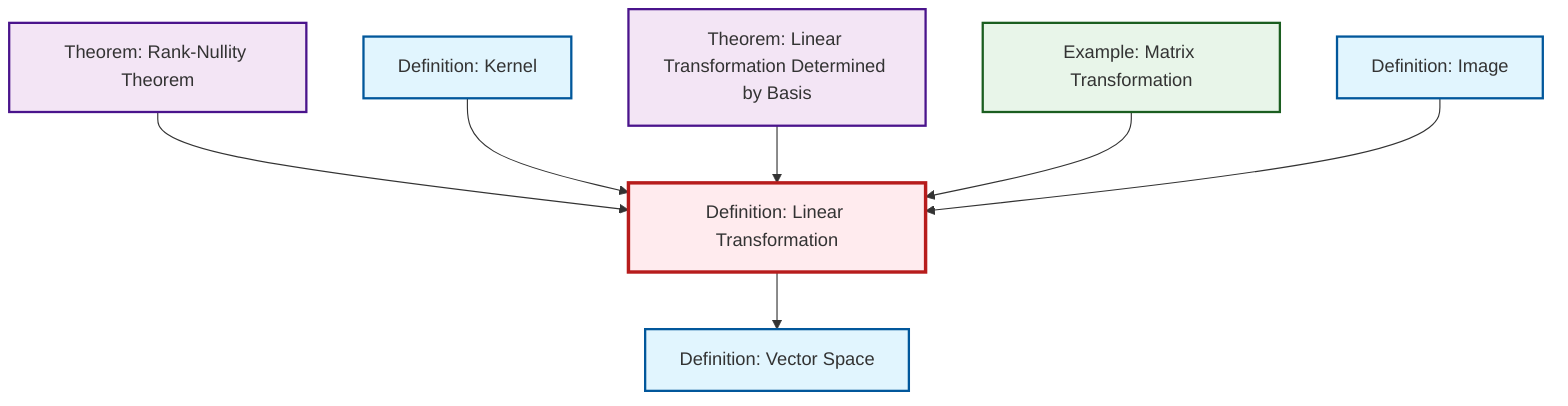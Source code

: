 graph TD
    classDef definition fill:#e1f5fe,stroke:#01579b,stroke-width:2px
    classDef theorem fill:#f3e5f5,stroke:#4a148c,stroke-width:2px
    classDef axiom fill:#fff3e0,stroke:#e65100,stroke-width:2px
    classDef example fill:#e8f5e9,stroke:#1b5e20,stroke-width:2px
    classDef current fill:#ffebee,stroke:#b71c1c,stroke-width:3px
    thm-linear-transformation-basis["Theorem: Linear Transformation Determined by Basis"]:::theorem
    def-linear-transformation["Definition: Linear Transformation"]:::definition
    thm-rank-nullity["Theorem: Rank-Nullity Theorem"]:::theorem
    def-image["Definition: Image"]:::definition
    def-kernel["Definition: Kernel"]:::definition
    ex-matrix-transformation["Example: Matrix Transformation"]:::example
    def-vector-space["Definition: Vector Space"]:::definition
    thm-rank-nullity --> def-linear-transformation
    def-kernel --> def-linear-transformation
    thm-linear-transformation-basis --> def-linear-transformation
    ex-matrix-transformation --> def-linear-transformation
    def-image --> def-linear-transformation
    def-linear-transformation --> def-vector-space
    class def-linear-transformation current